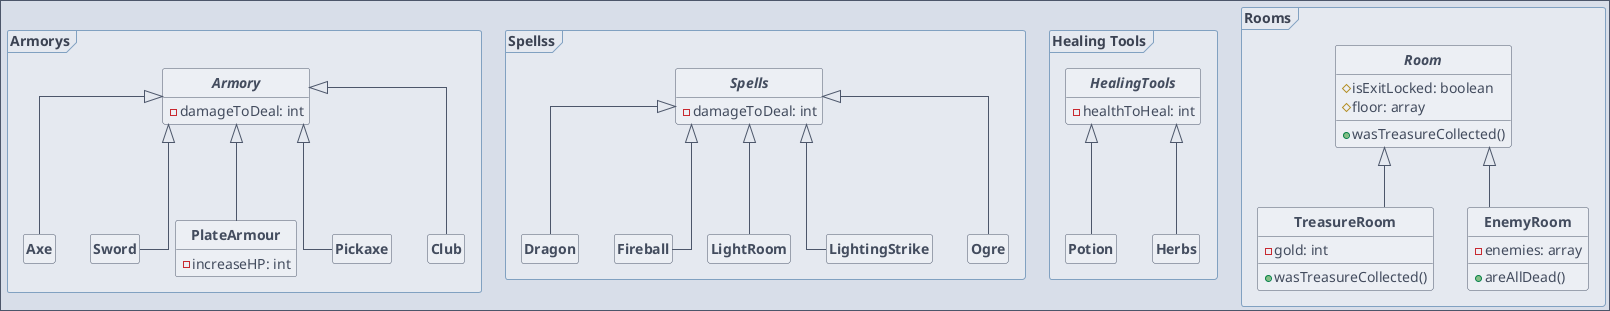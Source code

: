 @startuml

'''''''''''''
'  Styling  '
'''''''''''''
' Colors definition ==============================================
' Nord color palette https://www.nordtheme.com/docs/colors-and-palettes
' Polar Night
!$night0  = "#2E3440"
!$night1  = "#3B4252"
!$night2  = "#434C5E"
!$night3  = "#4C566A"
' Snow Storm
!$snow0   = "#D8DEE9"
!$snow1   = "#E5E9F0"
!$snow2   = "#ECEFF4"
' Frost
!$frost0  = "#8FBCBB"
!$frost1  = "#88C0D0"
!$frost2  = "#81A1C1"
!$frost3  = "#5E81AC"
' Aurora
!$aurora0 = "#BF616A"
!$aurora1 = "#D08770"
!$aurora2 = "#EBCB8B"
!$aurora3 = "#A3BE8C"
!$aurora4 = "#B48EAD"

' Theme configuration ===========================================
!if (%not(%variable_exists("$font")))
!$font = "Helvetica"
!endif

' Global skinparams =========================================
skinparam BackgroundColor $snow0
skinparam Shadowing false
skinparam lineType ortho
hide empty members
hide circle

skinparam Default {
  FontName $font
  FontColor $night1
}

skinparam Diagram {
  BorderColor $night3
}

skinparam Arrow {
  Color $night3
  FontColor $night3
  FontStyle Italic
}

skinparam Package {
  FontColor $aurora4
  BackgroundColor $snow1
  BorderColor $frost2
}

' Usecase ===============================================
skinparam Usecase {
  BackgroundColor $snow2
  BorderColor $night3
  FontColor $frost2
}

skinparam Actor {
  BackgroundColor $aurora3
  BorderColor $night3
  FontColor $aurora3
}

' Class ===============================================
skinparam CircledCharacter {
  FontName $font
  FontColor $night0
  FontSize 12
  Radius 8
}

skinparam Class {
  BackgroundColor $snow2
  BorderColor $night3
  FontColor $frost3
  FontStyle Bold
  hide circle

  Attribute {
    FontColor $night2
    ' IconSize 0
  }
}

' Activity ===========================================
skinparam Activity {
  BackgroundColor $night2
  FontColor $frost1
  BorderColor $night3
  BarColor $aurora2
  EndColor $aurora0
  StartColor $aurora3

  Diamond {
    BackgroundColor $aurora4
    BorderColor $night3
    FontColor $aurora4
  }
}


''''''''''''''
'   Armory   '
''''''''''''''
package "Armorys" <<Frame>> {
abstract class Armory {
  - damageToDeal: int
}

class Axe extends Armory {
}

class Sword extends Armory {
}

class PlateArmour extends Armory {
 - increaseHP: int
}

class Pickaxe extends Armory {
}

class Club extends Armory {
}


}

'''''''''''''
'   Spells  '
'''''''''''''
package "Spellss" <<Frame>> {
abstract class Spells {
  - damageToDeal: int
}

class Dragon extends Spells {
}

class Fireball extends Spells {
}

class LightRoom extends Spells {
}

class LightingStrike extends Spells {
}

class Ogre extends Spells {
}
}


'''''''''''''
'   Spells  '
'''''''''''''
package "Healing Tools" <<Frame>> {
abstract class HealingTools {
  - healthToHeal: int
}

class Potion extends HealingTools {
}

class Herbs extends HealingTools {
}

}
'''''''''''''
'   Rooms   '
'''''''''''''

package "Rooms" <<Frame>> {
abstract class Room {
  # isExitLocked: boolean
  # floor: array
  + wasTreasureCollected()
}

class TreasureRoom extends Room{
  - gold: int
  + wasTreasureCollected()
}

class EnemyRoom extends Room {
  - enemies: array
  + areAllDead()
}

}

@enduml


